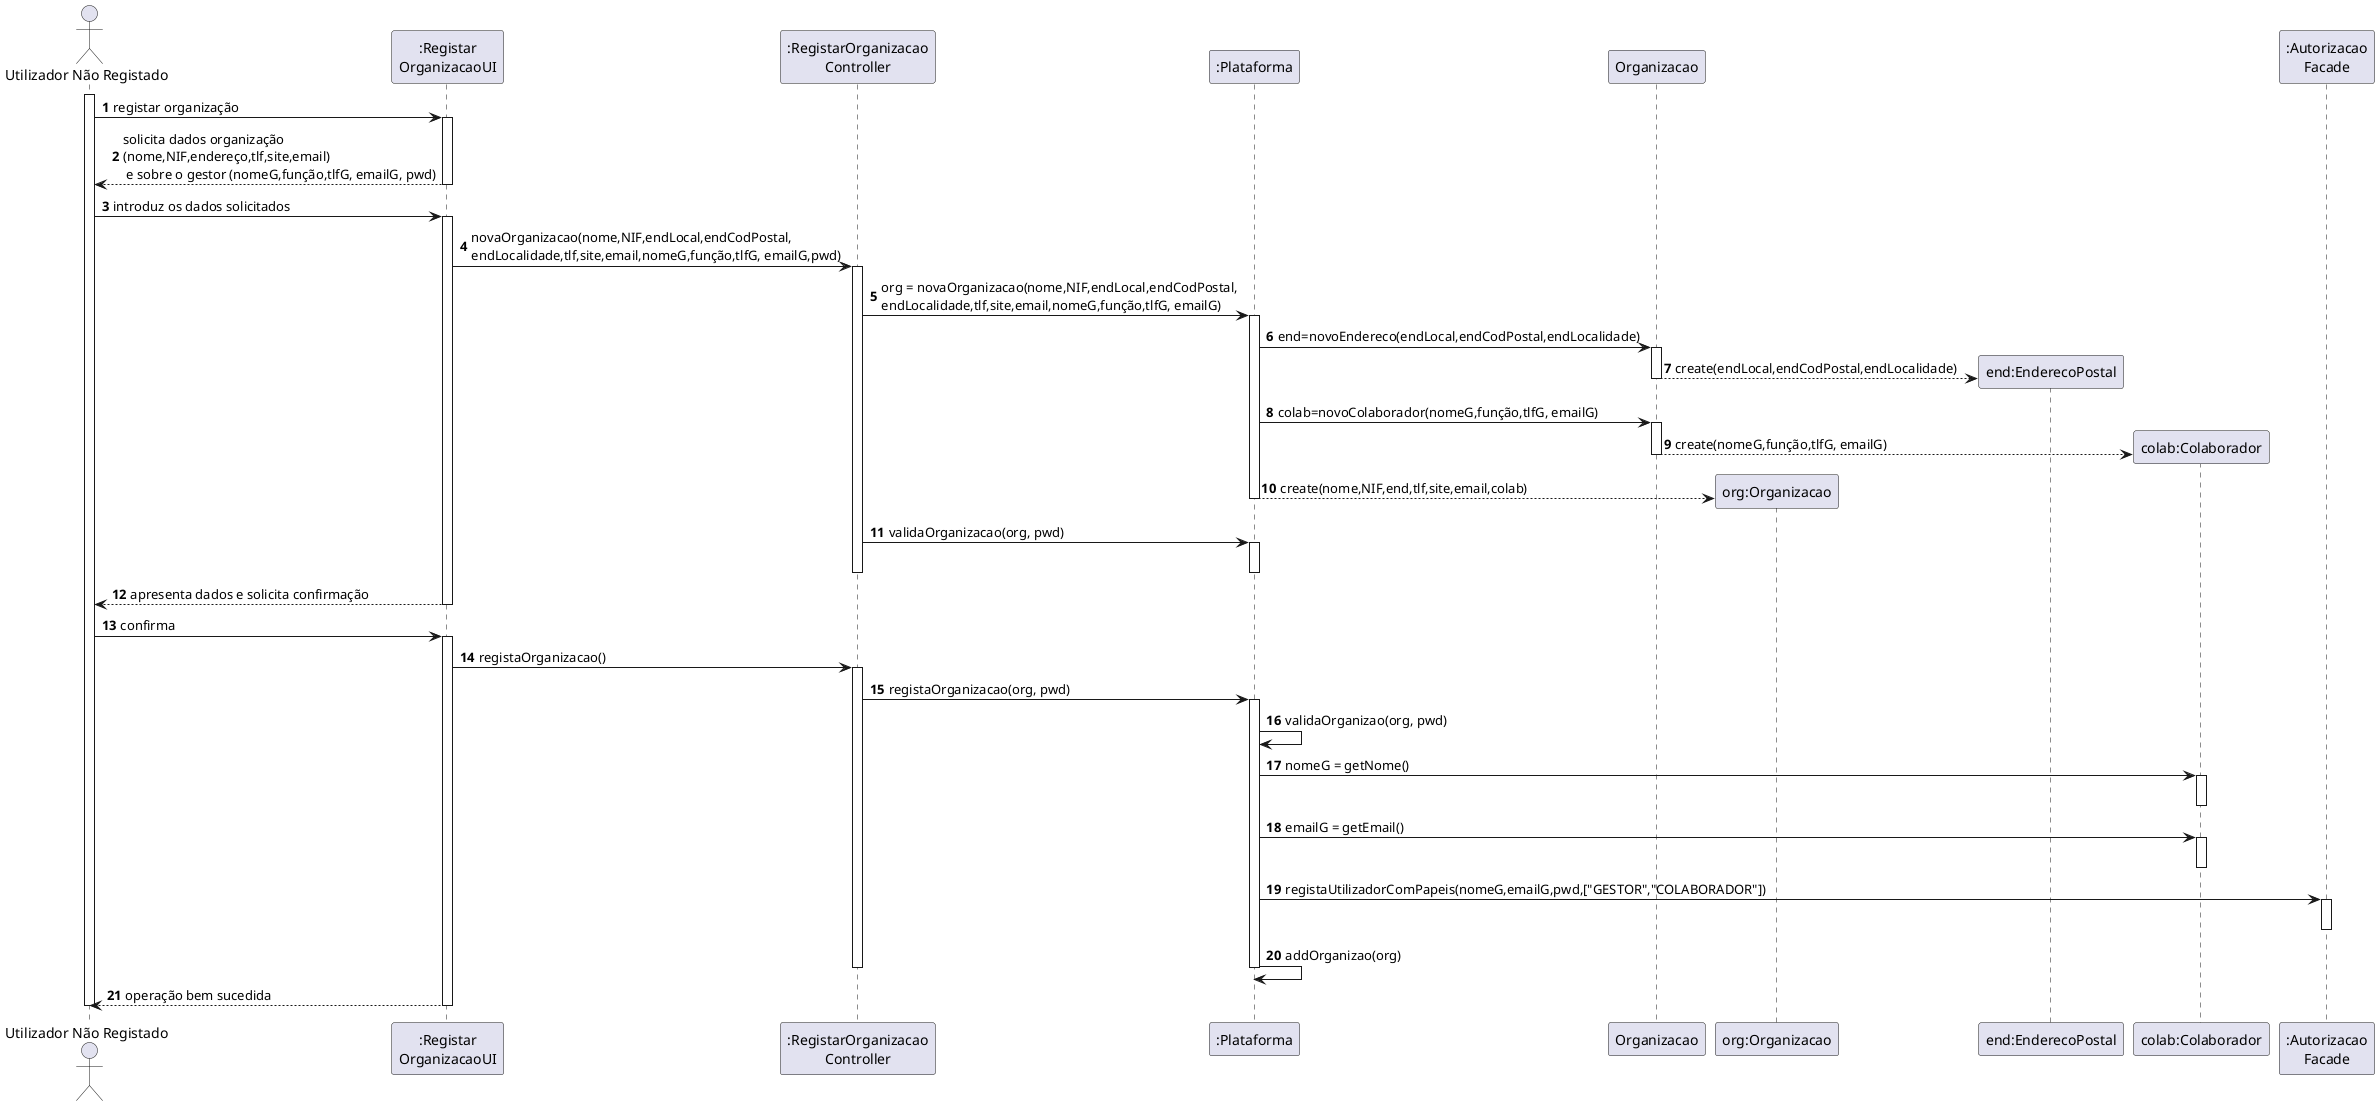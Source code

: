 @startuml
autonumber

actor "Utilizador Não Registado" as UNR
participant ":Registar\nOrganizacaoUI" as UI
participant ":RegistarOrganizacao\nController" as CTRL
participant ":Plataforma" as PLAT
participant "Organizacao" as _ORG
participant "org:Organizacao" as ORG
participant "end:EnderecoPostal" as END
participant "colab:Colaborador" as COLAB
participant ":Autorizacao\nFacade" as AUT


activate UNR
UNR -> UI : registar organização
activate UI
UI --> UNR : solicita dados organização \n(nome,NIF,endereço,tlf,site,email)\n e sobre o gestor (nomeG,função,tlfG, emailG, pwd)
deactivate UI

UNR -> UI : introduz os dados solicitados
activate UI

UI -> CTRL : novaOrganizacao(nome,NIF,endLocal,endCodPostal,\nendLocalidade,tlf,site,email,nomeG,função,tlfG, emailG,pwd)
activate CTRL

CTRL -> PLAT: org = novaOrganizacao(nome,NIF,endLocal,endCodPostal,\nendLocalidade,tlf,site,email,nomeG,função,tlfG, emailG)
activate PLAT

PLAT -> _ORG: end=novoEndereco(endLocal,endCodPostal,endLocalidade)
activate _ORG
_ORG --> END ** : create(endLocal,endCodPostal,endLocalidade)
deactivate _ORG

PLAT -> _ORG: colab=novoColaborador(nomeG,função,tlfG, emailG)
activate _ORG
_ORG --> COLAB ** : create(nomeG,função,tlfG, emailG)
deactivate _ORG

PLAT --> ORG ** : create(nome,NIF,end,tlf,site,email,colab)
deactivate PLAT

CTRL -> PLAT : validaOrganizacao(org, pwd)
activate PLAT
deactivate PLAT

deactivate CTRL
UI --> UNR : apresenta dados e solicita confirmação
deactivate UI

UNR -> UI : confirma
activate UI

UI -> CTRL: registaOrganizacao()
activate CTRL
CTRL -> PLAT: registaOrganizacao(org, pwd)
activate PLAT

PLAT -> PLAT: validaOrganizao(org, pwd)
PLAT -> COLAB: nomeG = getNome()
activate COLAB
deactivate COLAB
PLAT -> COLAB: emailG = getEmail()
activate COLAB
deactivate COLAB
PLAT -> AUT: registaUtilizadorComPapeis(nomeG,emailG,pwd,["GESTOR","COLABORADOR"])
activate AUT
deactivate AUT
PLAT -> PLAT: addOrganizao(org)


deactivate PLAT
deactivate CTRL
UI --> UNR : operação bem sucedida
deactivate UI

deactivate UNR
@enduml
@enduml
